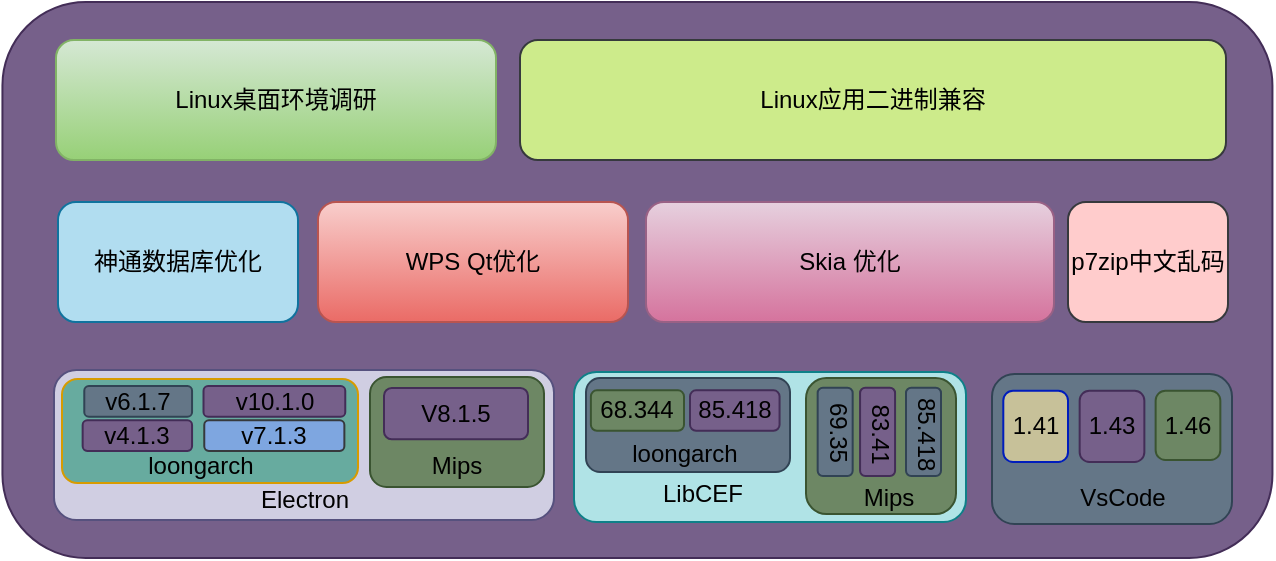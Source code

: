 <mxfile version="16.2.2" type="github">
  <diagram id="Ght2hsPfRp3fWAOhF1j6" name="2021">
    <mxGraphModel dx="1422" dy="748" grid="0" gridSize="10" guides="1" tooltips="1" connect="1" arrows="1" fold="1" page="1" pageScale="1" pageWidth="827" pageHeight="1169" math="0" shadow="0">
      <root>
        <mxCell id="0" />
        <mxCell id="1" parent="0" />
        <mxCell id="3B9rHXBm2WQj3u6T62J0-99" value="" style="rounded=1;whiteSpace=wrap;html=1;fillColor=#76608a;fontColor=#ffffff;strokeColor=#432D57;" parent="1" vertex="1">
          <mxGeometry x="118.22" y="531" width="635" height="278" as="geometry" />
        </mxCell>
        <mxCell id="3B9rHXBm2WQj3u6T62J0-64" value="神通数据库优化" style="rounded=1;whiteSpace=wrap;html=1;fillColor=#b1ddf0;strokeColor=#10739e;" parent="1" vertex="1">
          <mxGeometry x="146" y="631" width="120" height="60" as="geometry" />
        </mxCell>
        <mxCell id="3B9rHXBm2WQj3u6T62J0-65" value="WPS Qt优化" style="rounded=1;whiteSpace=wrap;html=1;fillColor=#f8cecc;strokeColor=#b85450;gradientColor=#ea6b66;" parent="1" vertex="1">
          <mxGeometry x="276" y="631" width="155" height="60" as="geometry" />
        </mxCell>
        <mxCell id="3B9rHXBm2WQj3u6T62J0-66" value="Skia 优化" style="rounded=1;whiteSpace=wrap;html=1;fillColor=#e6d0de;gradientColor=#d5739d;strokeColor=#996185;" parent="1" vertex="1">
          <mxGeometry x="440" y="631" width="204" height="60" as="geometry" />
        </mxCell>
        <mxCell id="3B9rHXBm2WQj3u6T62J0-67" value="Linux桌面环境调研" style="rounded=1;whiteSpace=wrap;html=1;fillColor=#d5e8d4;gradientColor=#97d077;strokeColor=#82b366;" parent="1" vertex="1">
          <mxGeometry x="145" y="550" width="220" height="60" as="geometry" />
        </mxCell>
        <mxCell id="3B9rHXBm2WQj3u6T62J0-68" value="p7zip中文乱码" style="rounded=1;whiteSpace=wrap;html=1;fillColor=#ffcccc;strokeColor=#36393d;" parent="1" vertex="1">
          <mxGeometry x="651" y="631" width="80" height="60" as="geometry" />
        </mxCell>
        <mxCell id="3B9rHXBm2WQj3u6T62J0-69" value="Linux应用二进制兼容" style="rounded=1;whiteSpace=wrap;html=1;fillColor=#cdeb8b;strokeColor=#36393d;" parent="1" vertex="1">
          <mxGeometry x="377" y="550" width="353" height="60" as="geometry" />
        </mxCell>
        <mxCell id="3B9rHXBm2WQj3u6T62J0-56" value="" style="rounded=1;whiteSpace=wrap;html=1;fillColor=#b0e3e6;strokeColor=#0e8088;" parent="1" vertex="1">
          <mxGeometry x="404" y="716" width="196" height="75" as="geometry" />
        </mxCell>
        <mxCell id="3B9rHXBm2WQj3u6T62J0-63" value="LibCEF" style="text;html=1;resizable=0;autosize=1;align=center;verticalAlign=middle;points=[];fillColor=none;strokeColor=none;rounded=1;" parent="1" vertex="1">
          <mxGeometry x="438" y="767" width="60" height="20" as="geometry" />
        </mxCell>
        <mxCell id="3eGutTU6NfPmwoGJErxQ-1" value="" style="rounded=1;whiteSpace=wrap;html=1;fillColor=#647687;fontColor=#ffffff;strokeColor=#314354;" vertex="1" parent="1">
          <mxGeometry x="410" y="719" width="102" height="47" as="geometry" />
        </mxCell>
        <mxCell id="3B9rHXBm2WQj3u6T62J0-62" value="&lt;font color=&quot;#000000&quot;&gt;85.418&lt;/font&gt;" style="rounded=1;whiteSpace=wrap;html=1;fillColor=#76608a;strokeColor=#432D57;fontColor=#ffffff;" parent="1" vertex="1">
          <mxGeometry x="462" y="725.16" width="44.78" height="20.23" as="geometry" />
        </mxCell>
        <mxCell id="3B9rHXBm2WQj3u6T62J0-59" value="&lt;font color=&quot;#000000&quot;&gt;68.344&lt;/font&gt;" style="rounded=1;whiteSpace=wrap;html=1;fillColor=#6d8764;strokeColor=#3A5431;fontColor=#ffffff;" parent="1" vertex="1">
          <mxGeometry x="412.44" y="725.16" width="46.56" height="20.23" as="geometry" />
        </mxCell>
        <mxCell id="3eGutTU6NfPmwoGJErxQ-2" value="loongarch" style="text;html=1;resizable=0;autosize=1;align=center;verticalAlign=middle;points=[];fillColor=none;strokeColor=none;rounded=0;rotation=0;" vertex="1" parent="1">
          <mxGeometry x="427.003" y="747.999" width="63" height="18" as="geometry" />
        </mxCell>
        <mxCell id="3eGutTU6NfPmwoGJErxQ-10" value="" style="rounded=1;whiteSpace=wrap;html=1;fontColor=#ffffff;fillColor=#6d8764;strokeColor=#3A5431;" vertex="1" parent="1">
          <mxGeometry x="520" y="719" width="75" height="68" as="geometry" />
        </mxCell>
        <mxCell id="3eGutTU6NfPmwoGJErxQ-28" value="Mips" style="text;html=1;resizable=0;autosize=1;align=center;verticalAlign=middle;points=[];fillColor=none;strokeColor=none;rounded=0;fontColor=#000000;" vertex="1" parent="1">
          <mxGeometry x="543.333" y="770.221" width="35" height="18" as="geometry" />
        </mxCell>
        <mxCell id="3eGutTU6NfPmwoGJErxQ-15" value="" style="rounded=1;whiteSpace=wrap;html=1;fontColor=#ffffff;fillColor=#76608a;strokeColor=#432D57;direction=north;" vertex="1" parent="1">
          <mxGeometry x="547.033" y="723.857" width="17.5" height="44.156" as="geometry" />
        </mxCell>
        <mxCell id="3eGutTU6NfPmwoGJErxQ-16" value="83.41" style="text;html=1;resizable=0;autosize=1;align=center;verticalAlign=middle;points=[];fillColor=none;strokeColor=none;rounded=0;fontColor=#000000;rotation=90;" vertex="1" parent="1">
          <mxGeometry x="530.7" y="737.987" width="53" height="18" as="geometry" />
        </mxCell>
        <mxCell id="3eGutTU6NfPmwoGJErxQ-20" value="" style="rounded=1;whiteSpace=wrap;html=1;fontColor=#ffffff;fillColor=#647687;strokeColor=#314354;direction=north;" vertex="1" parent="1">
          <mxGeometry x="570" y="723.857" width="17.5" height="44.156" as="geometry" />
        </mxCell>
        <mxCell id="3eGutTU6NfPmwoGJErxQ-24" value="85.418" style="text;html=1;resizable=0;autosize=1;align=center;verticalAlign=middle;points=[];fillColor=none;strokeColor=none;rounded=0;fontColor=#000000;rotation=90;" vertex="1" parent="1">
          <mxGeometry x="553.667" y="737.987" width="53" height="18" as="geometry" />
        </mxCell>
        <mxCell id="3B9rHXBm2WQj3u6T62J0-48" value="" style="rounded=1;whiteSpace=wrap;html=1;fillColor=#d0cee2;strokeColor=#56517e;" parent="1" vertex="1">
          <mxGeometry x="144" y="715" width="250" height="75" as="geometry" />
        </mxCell>
        <mxCell id="3B9rHXBm2WQj3u6T62J0-57" value="Electron" style="text;html=1;resizable=0;autosize=1;align=center;verticalAlign=middle;points=[];fillColor=none;strokeColor=none;rounded=1;" parent="1" vertex="1">
          <mxGeometry x="239" y="770" width="60" height="20" as="geometry" />
        </mxCell>
        <mxCell id="3B9rHXBm2WQj3u6T62J0-102" value="" style="rounded=1;whiteSpace=wrap;html=1;fontSize=24;fillColor=#67AB9F;strokeColor=#d79b00;" parent="1" vertex="1">
          <mxGeometry x="148" y="719.5" width="148" height="51.997" as="geometry" />
        </mxCell>
        <mxCell id="3B9rHXBm2WQj3u6T62J0-49" value="&lt;font color=&quot;#000000&quot;&gt;v6.1.7&lt;/font&gt;" style="rounded=1;whiteSpace=wrap;html=1;fillColor=#647687;strokeColor=#314354;fontColor=#ffffff;" parent="1" vertex="1">
          <mxGeometry x="159.14" y="723.061" width="53.885" height="15.314" as="geometry" />
        </mxCell>
        <mxCell id="3B9rHXBm2WQj3u6T62J0-52" value="&lt;font color=&quot;#000000&quot;&gt;v10.1.0&lt;/font&gt;" style="rounded=1;whiteSpace=wrap;html=1;fillColor=#76608a;strokeColor=#432D57;fontColor=#ffffff;" parent="1" vertex="1">
          <mxGeometry x="218.754" y="723.061" width="70.881" height="15.314" as="geometry" />
        </mxCell>
        <mxCell id="3B9rHXBm2WQj3u6T62J0-53" value="&lt;font color=&quot;#000000&quot;&gt;v4.1.3&lt;/font&gt;" style="rounded=1;whiteSpace=wrap;html=1;fillColor=#76608a;strokeColor=#432D57;fontColor=#ffffff;" parent="1" vertex="1">
          <mxGeometry x="158.326" y="740.159" width="54.703" height="15.319" as="geometry" />
        </mxCell>
        <mxCell id="3B9rHXBm2WQj3u6T62J0-54" value="v7.1.3" style="rounded=1;whiteSpace=wrap;html=1;fillColor=#7EA6E0;strokeColor=#36393d;" parent="1" vertex="1">
          <mxGeometry x="219.132" y="740.159" width="70.053" height="15.319" as="geometry" />
        </mxCell>
        <mxCell id="3B9rHXBm2WQj3u6T62J0-111" value="loongarch" style="text;html=1;resizable=0;autosize=1;align=center;verticalAlign=middle;points=[];fillColor=none;strokeColor=none;rounded=1;fontSize=12;fontColor=#000000;" parent="1" vertex="1">
          <mxGeometry x="185.453" y="754.251" width="63" height="18" as="geometry" />
        </mxCell>
        <mxCell id="3eGutTU6NfPmwoGJErxQ-18" value="" style="rounded=1;whiteSpace=wrap;html=1;fontColor=#ffffff;fillColor=#647687;strokeColor=#314354;direction=north;" vertex="1" parent="1">
          <mxGeometry x="525.833" y="723.857" width="17.5" height="44.156" as="geometry" />
        </mxCell>
        <mxCell id="3eGutTU6NfPmwoGJErxQ-26" value="69.35" style="text;html=1;resizable=0;autosize=1;align=center;verticalAlign=middle;points=[];fillColor=none;strokeColor=none;rounded=0;fontColor=#000000;rotation=90;" vertex="1" parent="1">
          <mxGeometry x="509.53" y="736.987" width="53" height="18" as="geometry" />
        </mxCell>
        <mxCell id="3B9rHXBm2WQj3u6T62J0-55" value="" style="rounded=1;whiteSpace=wrap;html=1;fillColor=#647687;strokeColor=#314354;fontColor=#ffffff;" parent="1" vertex="1">
          <mxGeometry x="613" y="717" width="120" height="75" as="geometry" />
        </mxCell>
        <mxCell id="3B9rHXBm2WQj3u6T62J0-72" value="VsCode" style="text;html=1;resizable=0;autosize=1;align=center;verticalAlign=middle;points=[];fillColor=none;strokeColor=none;rounded=1;fontColor=#000000;" parent="1" vertex="1">
          <mxGeometry x="651" y="770" width="53" height="18" as="geometry" />
        </mxCell>
        <mxCell id="3B9rHXBm2WQj3u6T62J0-95" value="&lt;font color=&quot;#000000&quot;&gt;1.43&lt;/font&gt;" style="rounded=1;whiteSpace=wrap;html=1;fontColor=#ffffff;fillColor=#76608a;strokeColor=#432D57;" parent="1" vertex="1">
          <mxGeometry x="656.83" y="725.4" width="32.35" height="35.6" as="geometry" />
        </mxCell>
        <mxCell id="3B9rHXBm2WQj3u6T62J0-96" value="&lt;font color=&quot;#000000&quot;&gt;1.46&lt;/font&gt;" style="rounded=1;whiteSpace=wrap;html=1;fontColor=#ffffff;fillColor=#6d8764;strokeColor=#3A5431;" parent="1" vertex="1">
          <mxGeometry x="694.82" y="725.4" width="32.35" height="34.6" as="geometry" />
        </mxCell>
        <mxCell id="3B9rHXBm2WQj3u6T62J0-97" value="&lt;font color=&quot;#000000&quot;&gt;1.41&lt;/font&gt;" style="rounded=1;whiteSpace=wrap;html=1;fontColor=#ffffff;fillColor=#C7C199;strokeColor=#001DBC;" parent="1" vertex="1">
          <mxGeometry x="618.65" y="725.4" width="32.35" height="35.6" as="geometry" />
        </mxCell>
        <mxCell id="3B9rHXBm2WQj3u6T62J0-116" value="" style="rounded=1;whiteSpace=wrap;html=1;fontSize=12;fontColor=#ffffff;fillColor=#6d8764;strokeColor=#3A5431;" parent="1" vertex="1">
          <mxGeometry x="302" y="718.5" width="87" height="55" as="geometry" />
        </mxCell>
        <mxCell id="3B9rHXBm2WQj3u6T62J0-117" value="&lt;font color=&quot;#000000&quot;&gt;V8.1.5&lt;/font&gt;" style="rounded=1;whiteSpace=wrap;html=1;fontSize=12;fillColor=#76608a;strokeColor=#432D57;fontColor=#ffffff;" parent="1" vertex="1">
          <mxGeometry x="309" y="724" width="72" height="25.667" as="geometry" />
        </mxCell>
        <mxCell id="3B9rHXBm2WQj3u6T62J0-118" value="Mips" style="text;html=1;resizable=0;autosize=1;align=center;verticalAlign=middle;points=[];fillColor=none;strokeColor=none;rounded=1;fontSize=12;fontColor=#000000;" parent="1" vertex="1">
          <mxGeometry x="327.5" y="754.25" width="35" height="18" as="geometry" />
        </mxCell>
      </root>
    </mxGraphModel>
  </diagram>
</mxfile>
